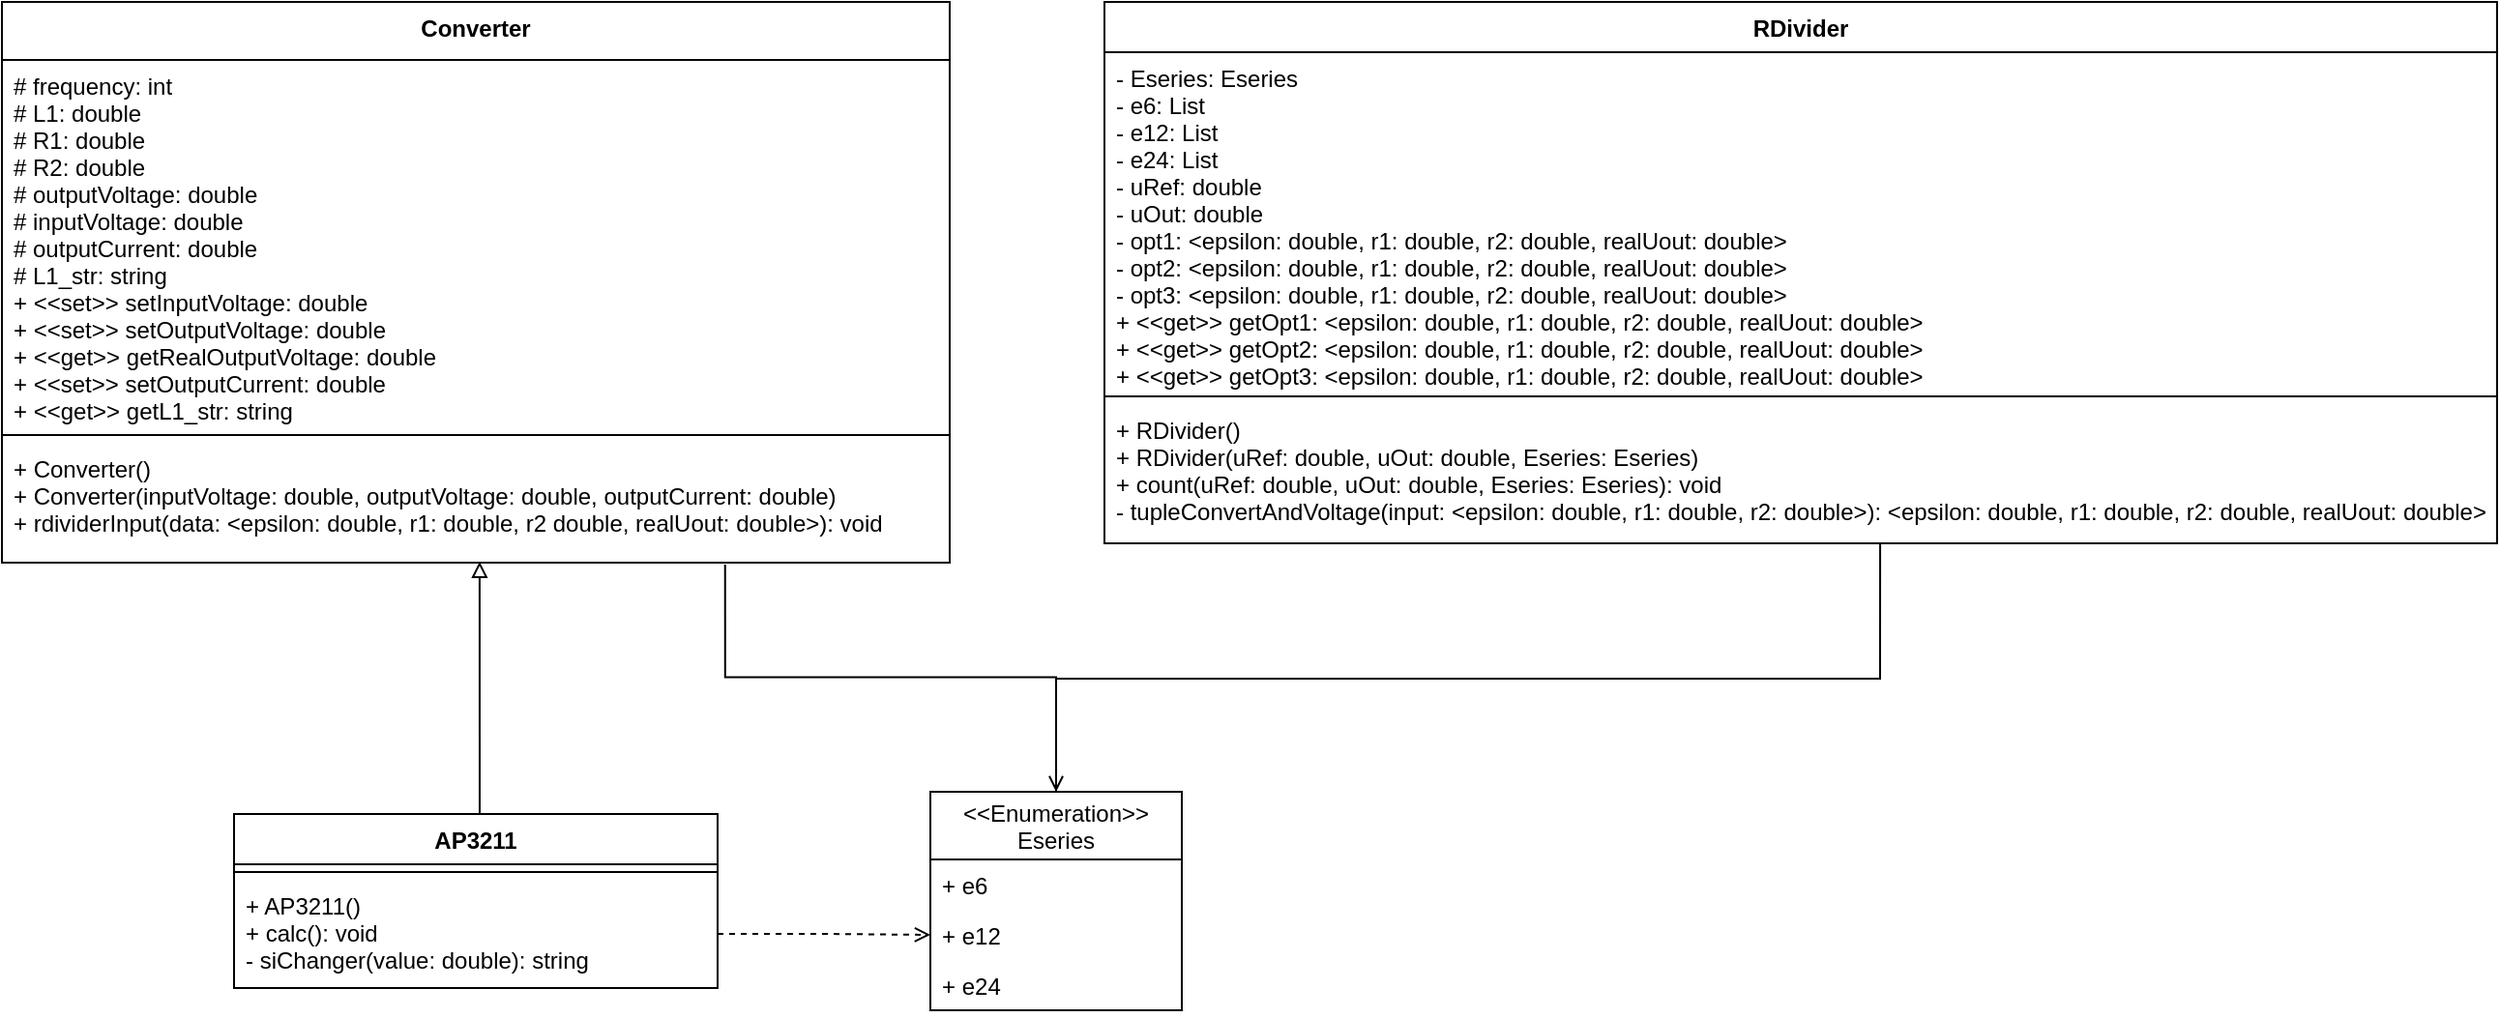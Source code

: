 <mxfile version="13.2.4" type="device"><diagram id="Rq2EDI2w-f9ya9LAWFBt" name="Page-1"><mxGraphModel dx="2368" dy="1370" grid="1" gridSize="10" guides="1" tooltips="1" connect="1" arrows="1" fold="1" page="1" pageScale="1" pageWidth="1390" pageHeight="980" math="0" shadow="0"><root><mxCell id="0"/><mxCell id="1" parent="0"/><mxCell id="Zrn69P5tAceDgnH-l5wQ-3" style="edgeStyle=orthogonalEdgeStyle;rounded=0;orthogonalLoop=1;jettySize=auto;html=1;exitX=0.5;exitY=0;exitDx=0;exitDy=0;entryX=0.504;entryY=0.991;entryDx=0;entryDy=0;entryPerimeter=0;endArrow=block;endFill=0;" edge="1" parent="1" source="TLT1BmbtuJA6AUD34b-2-13" target="TLT1BmbtuJA6AUD34b-2-12"><mxGeometry relative="1" as="geometry"><Array as="points"><mxPoint x="287" y="700"/></Array></mxGeometry></mxCell><mxCell id="Zrn69P5tAceDgnH-l5wQ-4" style="edgeStyle=orthogonalEdgeStyle;rounded=0;orthogonalLoop=1;jettySize=auto;html=1;exitX=0.5;exitY=0;exitDx=0;exitDy=0;entryX=0.763;entryY=1.016;entryDx=0;entryDy=0;entryPerimeter=0;endArrow=none;endFill=0;" edge="1" parent="1" source="TLT1BmbtuJA6AUD34b-2-28" target="TLT1BmbtuJA6AUD34b-2-12"><mxGeometry relative="1" as="geometry"/></mxCell><mxCell id="Zrn69P5tAceDgnH-l5wQ-5" style="edgeStyle=orthogonalEdgeStyle;rounded=0;orthogonalLoop=1;jettySize=auto;html=1;exitX=0.5;exitY=0;exitDx=0;exitDy=0;entryX=0.557;entryY=1;entryDx=0;entryDy=0;entryPerimeter=0;endArrow=none;endFill=0;startArrow=open;startFill=0;" edge="1" parent="1" source="TLT1BmbtuJA6AUD34b-2-28" target="TLT1BmbtuJA6AUD34b-2-23"><mxGeometry relative="1" as="geometry"><Array as="points"><mxPoint x="585" y="630"/><mxPoint x="1011" y="630"/></Array></mxGeometry></mxCell><mxCell id="Zrn69P5tAceDgnH-l5wQ-6" style="edgeStyle=orthogonalEdgeStyle;rounded=0;orthogonalLoop=1;jettySize=auto;html=1;exitX=1;exitY=0.5;exitDx=0;exitDy=0;entryX=0;entryY=0.5;entryDx=0;entryDy=0;startArrow=none;startFill=0;endArrow=open;endFill=0;dashed=1;" edge="1" parent="1" source="TLT1BmbtuJA6AUD34b-2-16" target="TLT1BmbtuJA6AUD34b-2-30"><mxGeometry relative="1" as="geometry"><Array as="points"><mxPoint x="465" y="762"/></Array></mxGeometry></mxCell><mxCell id="TLT1BmbtuJA6AUD34b-2-9" value="Converter" style="swimlane;fontStyle=1;align=center;verticalAlign=top;childLayout=stackLayout;horizontal=1;startSize=30;horizontalStack=0;resizeParent=1;resizeParentMax=0;resizeLast=0;collapsible=1;marginBottom=0;" parent="1" vertex="1"><mxGeometry x="40" y="280" width="490" height="290" as="geometry"><mxRectangle x="310" y="350" width="90" height="26" as="alternateBounds"/></mxGeometry></mxCell><mxCell id="TLT1BmbtuJA6AUD34b-2-10" value="# frequency: int&#10;# L1: double&#10;# R1: double&#10;# R2: double&#10;# outputVoltage: double&#10;# inputVoltage: double&#10;# outputCurrent: double&#10;# L1_str: string&#10;+ &lt;&lt;set&gt;&gt; setInputVoltage: double&#10;+ &lt;&lt;set&gt;&gt; setOutputVoltage: double&#10;+ &lt;&lt;get&gt;&gt; getRealOutputVoltage: double&#10;+ &lt;&lt;set&gt;&gt; setOutputCurrent: double&#10;+ &lt;&lt;get&gt;&gt; getL1_str: string&#10;" style="text;strokeColor=none;fillColor=none;align=left;verticalAlign=top;spacingLeft=4;spacingRight=4;overflow=hidden;rotatable=0;points=[[0,0.5],[1,0.5]];portConstraint=eastwest;" parent="TLT1BmbtuJA6AUD34b-2-9" vertex="1"><mxGeometry y="30" width="490" height="190" as="geometry"/></mxCell><mxCell id="TLT1BmbtuJA6AUD34b-2-11" value="" style="line;strokeWidth=1;fillColor=none;align=left;verticalAlign=middle;spacingTop=-1;spacingLeft=3;spacingRight=3;rotatable=0;labelPosition=right;points=[];portConstraint=eastwest;" parent="TLT1BmbtuJA6AUD34b-2-9" vertex="1"><mxGeometry y="220" width="490" height="8" as="geometry"/></mxCell><mxCell id="TLT1BmbtuJA6AUD34b-2-12" value="+ Converter()&#10;+ Converter(inputVoltage: double, outputVoltage: double, outputCurrent: double)&#10;+ rdividerInput(data: &lt;epsilon: double, r1: double, r2 double, realUout: double&gt;): void" style="text;strokeColor=none;fillColor=none;align=left;verticalAlign=top;spacingLeft=4;spacingRight=4;overflow=hidden;rotatable=0;points=[[0,0.5],[1,0.5]];portConstraint=eastwest;" parent="TLT1BmbtuJA6AUD34b-2-9" vertex="1"><mxGeometry y="228" width="490" height="62" as="geometry"/></mxCell><mxCell id="TLT1BmbtuJA6AUD34b-2-13" value="AP3211" style="swimlane;fontStyle=1;align=center;verticalAlign=top;childLayout=stackLayout;horizontal=1;startSize=26;horizontalStack=0;resizeParent=1;resizeParentMax=0;resizeLast=0;collapsible=1;marginBottom=0;" parent="1" vertex="1"><mxGeometry x="160" y="700" width="250" height="90" as="geometry"/></mxCell><mxCell id="TLT1BmbtuJA6AUD34b-2-15" value="" style="line;strokeWidth=1;fillColor=none;align=left;verticalAlign=middle;spacingTop=-1;spacingLeft=3;spacingRight=3;rotatable=0;labelPosition=right;points=[];portConstraint=eastwest;" parent="TLT1BmbtuJA6AUD34b-2-13" vertex="1"><mxGeometry y="26" width="250" height="8" as="geometry"/></mxCell><mxCell id="TLT1BmbtuJA6AUD34b-2-16" value="+ AP3211()&#10;+ calc(): void&#10;- siChanger(value: double): string" style="text;strokeColor=none;fillColor=none;align=left;verticalAlign=top;spacingLeft=4;spacingRight=4;overflow=hidden;rotatable=0;points=[[0,0.5],[1,0.5]];portConstraint=eastwest;" parent="TLT1BmbtuJA6AUD34b-2-13" vertex="1"><mxGeometry y="34" width="250" height="56" as="geometry"/></mxCell><mxCell id="TLT1BmbtuJA6AUD34b-2-20" value="RDivider" style="swimlane;fontStyle=1;align=center;verticalAlign=top;childLayout=stackLayout;horizontal=1;startSize=26;horizontalStack=0;resizeParent=1;resizeParentMax=0;resizeLast=0;collapsible=1;marginBottom=0;" parent="1" vertex="1"><mxGeometry x="610" y="280" width="720" height="280" as="geometry"/></mxCell><mxCell id="TLT1BmbtuJA6AUD34b-2-21" value="- Eseries: Eseries&#10;- e6: List&#10;- e12: List&#10;- e24: List&#10;- uRef: double&#10;- uOut: double&#10;- opt1: &lt;epsilon: double, r1: double, r2: double, realUout: double&gt;&#10;- opt2: &lt;epsilon: double, r1: double, r2: double, realUout: double&gt;&#10;- opt3: &lt;epsilon: double, r1: double, r2: double, realUout: double&gt;&#10;+ &lt;&lt;get&gt;&gt; getOpt1: &lt;epsilon: double, r1: double, r2: double, realUout: double&gt;&#10;+ &lt;&lt;get&gt;&gt; getOpt2: &lt;epsilon: double, r1: double, r2: double, realUout: double&gt;&#10;+ &lt;&lt;get&gt;&gt; getOpt3: &lt;epsilon: double, r1: double, r2: double, realUout: double&gt;" style="text;strokeColor=none;fillColor=none;align=left;verticalAlign=top;spacingLeft=4;spacingRight=4;overflow=hidden;rotatable=0;points=[[0,0.5],[1,0.5]];portConstraint=eastwest;" parent="TLT1BmbtuJA6AUD34b-2-20" vertex="1"><mxGeometry y="26" width="720" height="174" as="geometry"/></mxCell><mxCell id="TLT1BmbtuJA6AUD34b-2-22" value="" style="line;strokeWidth=1;fillColor=none;align=left;verticalAlign=middle;spacingTop=-1;spacingLeft=3;spacingRight=3;rotatable=0;labelPosition=right;points=[];portConstraint=eastwest;" parent="TLT1BmbtuJA6AUD34b-2-20" vertex="1"><mxGeometry y="200" width="720" height="8" as="geometry"/></mxCell><mxCell id="TLT1BmbtuJA6AUD34b-2-23" value="+ RDivider()&#10;+ RDivider(uRef: double, uOut: double, Eseries: Eseries)&#10;+ count(uRef: double, uOut: double, Eseries: Eseries): void&#10;- tupleConvertAndVoltage(input: &lt;epsilon: double, r1: double, r2: double&gt;): &lt;epsilon: double, r1: double, r2: double, realUout: double&gt;" style="text;strokeColor=none;fillColor=none;align=left;verticalAlign=top;spacingLeft=4;spacingRight=4;overflow=hidden;rotatable=0;points=[[0,0.5],[1,0.5]];portConstraint=eastwest;" parent="TLT1BmbtuJA6AUD34b-2-20" vertex="1"><mxGeometry y="208" width="720" height="72" as="geometry"/></mxCell><mxCell id="TLT1BmbtuJA6AUD34b-2-28" value="&lt;&lt;Enumeration&gt;&gt;&#10;Eseries" style="swimlane;fontStyle=0;childLayout=stackLayout;horizontal=1;startSize=35;fillColor=none;horizontalStack=0;resizeParent=1;resizeParentMax=0;resizeLast=0;collapsible=1;marginBottom=0;" parent="1" vertex="1"><mxGeometry x="520" y="688.5" width="130" height="113" as="geometry"/></mxCell><mxCell id="TLT1BmbtuJA6AUD34b-2-29" value="+ e6" style="text;strokeColor=none;fillColor=none;align=left;verticalAlign=top;spacingLeft=4;spacingRight=4;overflow=hidden;rotatable=0;points=[[0,0.5],[1,0.5]];portConstraint=eastwest;" parent="TLT1BmbtuJA6AUD34b-2-28" vertex="1"><mxGeometry y="35" width="130" height="26" as="geometry"/></mxCell><mxCell id="TLT1BmbtuJA6AUD34b-2-30" value="+ e12" style="text;strokeColor=none;fillColor=none;align=left;verticalAlign=top;spacingLeft=4;spacingRight=4;overflow=hidden;rotatable=0;points=[[0,0.5],[1,0.5]];portConstraint=eastwest;" parent="TLT1BmbtuJA6AUD34b-2-28" vertex="1"><mxGeometry y="61" width="130" height="26" as="geometry"/></mxCell><mxCell id="TLT1BmbtuJA6AUD34b-2-31" value="+ e24" style="text;strokeColor=none;fillColor=none;align=left;verticalAlign=top;spacingLeft=4;spacingRight=4;overflow=hidden;rotatable=0;points=[[0,0.5],[1,0.5]];portConstraint=eastwest;" parent="TLT1BmbtuJA6AUD34b-2-28" vertex="1"><mxGeometry y="87" width="130" height="26" as="geometry"/></mxCell></root></mxGraphModel></diagram></mxfile>